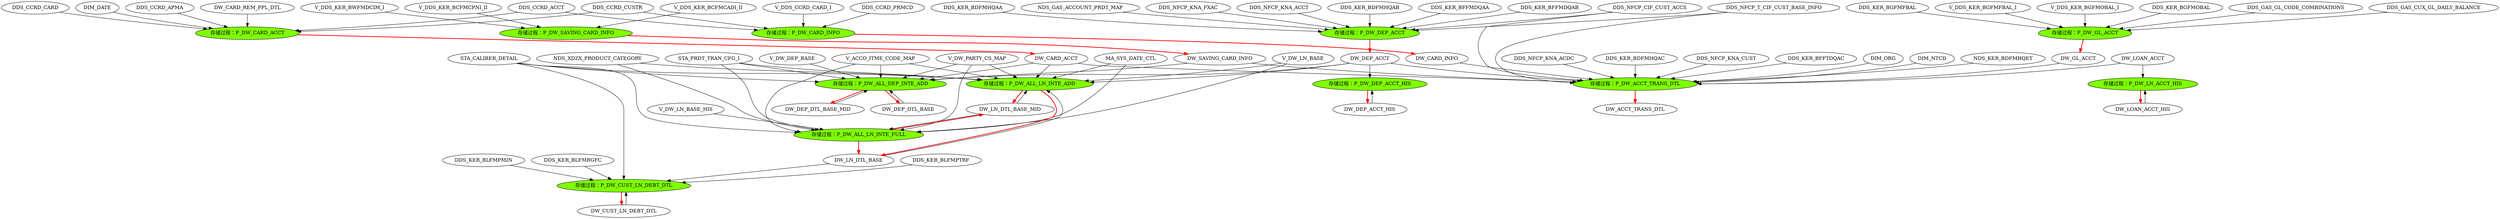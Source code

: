 digraph G {
"存储过程：P_DW_CARD_ACCT"[style="filled", color="black", fillcolor="chartreuse"]
"存储过程：P_DW_CARD_ACCT" -> "DW_CARD_ACCT"[color=red penwidth=2.0]
"DDS_CCRD_CUSTR" -> "存储过程：P_DW_CARD_ACCT"
"DIM_DATE" -> "存储过程：P_DW_CARD_ACCT"
"DDS_CCRD_ACCT" -> "存储过程：P_DW_CARD_ACCT"
"DDS_CCRD_APMA" -> "存储过程：P_DW_CARD_ACCT"
"DW_CARD_REM_PPL_DTL" -> "存储过程：P_DW_CARD_ACCT"
"DDS_CCRD_CARD" -> "存储过程：P_DW_CARD_ACCT"
"存储过程：P_DW_SAVING_CARD_INFO"[style="filled", color="black", fillcolor="chartreuse"]
"存储过程：P_DW_SAVING_CARD_INFO" -> "DW_SAVING_CARD_INFO"[color=red penwidth=2.0]
"V_DDS_KER_BCFMCADI_II" -> "存储过程：P_DW_SAVING_CARD_INFO"
"V_DDS_KER_BWFMDCIM_I" -> "存储过程：P_DW_SAVING_CARD_INFO"
"V_DDS_KER_BCFMCPNI_II" -> "存储过程：P_DW_SAVING_CARD_INFO"
"存储过程：P_DW_CUST_LN_DEBT_DTL"[style="filled", color="black", fillcolor="chartreuse"]
"存储过程：P_DW_CUST_LN_DEBT_DTL" -> "DW_CUST_LN_DEBT_DTL"[color=red penwidth=2.0]
"DDS_KER_BLFMPMIN" -> "存储过程：P_DW_CUST_LN_DEBT_DTL"
"DW_CUST_LN_DEBT_DTL" -> "存储过程：P_DW_CUST_LN_DEBT_DTL"
"DDS_KER_BLFMRGFC" -> "存储过程：P_DW_CUST_LN_DEBT_DTL"
"DW_LN_DTL_BASE" -> "存储过程：P_DW_CUST_LN_DEBT_DTL"
"STA_CALIBER_DETAIL" -> "存储过程：P_DW_CUST_LN_DEBT_DTL"
"DDS_KER_BLFMPTRF" -> "存储过程：P_DW_CUST_LN_DEBT_DTL"
"存储过程：P_DW_DEP_ACCT"[style="filled", color="black", fillcolor="chartreuse"]
"存储过程：P_DW_DEP_ACCT" -> "DW_DEP_ACCT"[color=red penwidth=2.0]
"DDS_KER_BFFMDQAB" -> "存储过程：P_DW_DEP_ACCT"
"DDS_KER_BDFMHQAA" -> "存储过程：P_DW_DEP_ACCT"
"NDS_GAS_ACCOUNT_PRDT_MAP" -> "存储过程：P_DW_DEP_ACCT"
"DDS_NFCP_KNA_FXAC" -> "存储过程：P_DW_DEP_ACCT"
"DDS_NFCP_KNA_ACCT" -> "存储过程：P_DW_DEP_ACCT"
"DDS_KER_BDFMHQAB" -> "存储过程：P_DW_DEP_ACCT"
"DDS_KER_BFFMDQAA" -> "存储过程：P_DW_DEP_ACCT"
"DDS_NFCP_T_CIF_CUST_BASE_INFO" -> "存储过程：P_DW_DEP_ACCT"
"DDS_NFCP_CIF_CUST_ACCS" -> "存储过程：P_DW_DEP_ACCT"
"存储过程：P_DW_ALL_DEP_INTE_ADD"[style="filled", color="black", fillcolor="chartreuse"]
"存储过程：P_DW_ALL_DEP_INTE_ADD" -> "DW_DEP_DTL_BASE_MID"[color=red penwidth=2.0]
"V_DW_DEP_BASE" -> "存储过程：P_DW_ALL_DEP_INTE_ADD"
"DW_SAVING_CARD_INFO" -> "存储过程：P_DW_ALL_DEP_INTE_ADD"
"STA_PRDT_TRAN_CFG_I" -> "存储过程：P_DW_ALL_DEP_INTE_ADD"
"存储过程：P_DW_ALL_DEP_INTE_ADD"[style="filled", color="black", fillcolor="chartreuse"]
"V_ACCO_ITME_CODE_MAP" -> "存储过程：P_DW_ALL_DEP_INTE_ADD"
"存储过程：P_DW_ALL_DEP_INTE_ADD"[style="filled", color="black", fillcolor="chartreuse"]
"STA_CALIBER_DETAIL" -> "存储过程：P_DW_ALL_DEP_INTE_ADD"
"存储过程：P_DW_ALL_DEP_INTE_ADD"[style="filled", color="black", fillcolor="chartreuse"]
"DW_CARD_ACCT" -> "存储过程：P_DW_ALL_DEP_INTE_ADD"
"存储过程：P_DW_ALL_DEP_INTE_ADD"[style="filled", color="black", fillcolor="chartreuse"]
"DW_DEP_ACCT" -> "存储过程：P_DW_ALL_DEP_INTE_ADD"
"存储过程：P_DW_ALL_DEP_INTE_ADD"[style="filled", color="black", fillcolor="chartreuse"]
"DW_DEP_DTL_BASE_MID" -> "存储过程：P_DW_ALL_DEP_INTE_ADD"
"存储过程：P_DW_ALL_DEP_INTE_ADD"[style="filled", color="black", fillcolor="chartreuse"]
"存储过程：P_DW_ALL_DEP_INTE_ADD" -> "DW_DEP_DTL_BASE"[color=red penwidth=2.0]
"DW_DEP_DTL_BASE" -> "存储过程：P_DW_ALL_DEP_INTE_ADD"
"存储过程：P_DW_ALL_DEP_INTE_ADD"[style="filled", color="black", fillcolor="chartreuse"]
"存储过程：P_DW_ALL_DEP_INTE_ADD"[style="filled", color="black", fillcolor="chartreuse"]
"存储过程：P_DW_ALL_DEP_INTE_ADD"[style="filled", color="black", fillcolor="chartreuse"]
"V_DW_PARTY_CS_MAP" -> "存储过程：P_DW_ALL_DEP_INTE_ADD"
"存储过程：P_DW_CARD_INFO"[style="filled", color="black", fillcolor="chartreuse"]
"存储过程：P_DW_CARD_INFO" -> "DW_CARD_INFO"[color=red penwidth=2.0]
"DDS_CCRD_CUSTR" -> "存储过程：P_DW_CARD_INFO"
"DDS_CCRD_PRMCD" -> "存储过程：P_DW_CARD_INFO"
"DDS_CCRD_ACCT" -> "存储过程：P_DW_CARD_INFO"
"V_DDS_CCRD_CARD_I" -> "存储过程：P_DW_CARD_INFO"
"存储过程：P_DW_GL_ACCT"[style="filled", color="black", fillcolor="chartreuse"]
"存储过程：P_DW_GL_ACCT" -> "DW_GL_ACCT"[color=red penwidth=2.0]
"DDS_GAS_GL_CODE_COMBINATIONS" -> "存储过程：P_DW_GL_ACCT"
"DDS_GAS_CUX_GL_DAILY_BALANCE" -> "存储过程：P_DW_GL_ACCT"
"DDS_KER_BGFMFBAL" -> "存储过程：P_DW_GL_ACCT"
"V_DDS_KER_BGFMFBAL_I" -> "存储过程：P_DW_GL_ACCT"
"V_DDS_KER_BGFMOBAL_I" -> "存储过程：P_DW_GL_ACCT"
"DDS_KER_BGFMOBAL" -> "存储过程：P_DW_GL_ACCT"
"存储过程：P_DW_DEP_ACCT_HIS"[style="filled", color="black", fillcolor="chartreuse"]
"存储过程：P_DW_DEP_ACCT_HIS" -> "DW_DEP_ACCT_HIS"[color=red penwidth=2.0]
"DW_DEP_ACCT_HIS" -> "存储过程：P_DW_DEP_ACCT_HIS"
"DW_DEP_ACCT" -> "存储过程：P_DW_DEP_ACCT_HIS"
"存储过程：P_DW_LN_ACCT_HIS"[style="filled", color="black", fillcolor="chartreuse"]
"存储过程：P_DW_LN_ACCT_HIS" -> "DW_LOAN_ACCT_HIS"[color=red penwidth=2.0]
"DW_LOAN_ACCT_HIS" -> "存储过程：P_DW_LN_ACCT_HIS"
"DW_LOAN_ACCT" -> "存储过程：P_DW_LN_ACCT_HIS"
"存储过程：P_DW_ALL_LN_INTE_FULL"[style="filled", color="black", fillcolor="chartreuse"]
"存储过程：P_DW_ALL_LN_INTE_FULL" -> "DW_LN_DTL_BASE_MID"[color=red penwidth=2.0]
"MA_SYS_DATE_CTL" -> "存储过程：P_DW_ALL_LN_INTE_FULL"
"V_DW_LN_BASE" -> "存储过程：P_DW_ALL_LN_INTE_FULL"
"STA_PRDT_TRAN_CFG_I" -> "存储过程：P_DW_ALL_LN_INTE_FULL"
"存储过程：P_DW_ALL_LN_INTE_FULL"[style="filled", color="black", fillcolor="chartreuse"]
"V_DW_LN_BASE_HIS" -> "存储过程：P_DW_ALL_LN_INTE_FULL"
"存储过程：P_DW_ALL_LN_INTE_FULL"[style="filled", color="black", fillcolor="chartreuse"]
"V_ACCO_ITME_CODE_MAP" -> "存储过程：P_DW_ALL_LN_INTE_FULL"
"存储过程：P_DW_ALL_LN_INTE_FULL"[style="filled", color="black", fillcolor="chartreuse"]
"STA_CALIBER_DETAIL" -> "存储过程：P_DW_ALL_LN_INTE_FULL"
"存储过程：P_DW_ALL_LN_INTE_FULL"[style="filled", color="black", fillcolor="chartreuse"]
"NDS_XDZX_PRODUCT_CATEGORY" -> "存储过程：P_DW_ALL_LN_INTE_FULL"
"存储过程：P_DW_ALL_LN_INTE_FULL"[style="filled", color="black", fillcolor="chartreuse"]
"V_DW_PARTY_CS_MAP" -> "存储过程：P_DW_ALL_LN_INTE_FULL"
"存储过程：P_DW_ALL_LN_INTE_FULL"[style="filled", color="black", fillcolor="chartreuse"]
"存储过程：P_DW_ALL_LN_INTE_FULL" -> "DW_LN_DTL_BASE"[color=red penwidth=2.0]
"DW_LN_DTL_BASE_MID" -> "存储过程：P_DW_ALL_LN_INTE_FULL"
"存储过程：P_DW_ACCT_TRANS_DTL"[style="filled", color="black", fillcolor="chartreuse"]
"存储过程：P_DW_ACCT_TRANS_DTL" -> "DW_ACCT_TRANS_DTL"[color=red penwidth=2.0]
"DDS_NFCP_KNA_ACDC" -> "存储过程：P_DW_ACCT_TRANS_DTL"
"DW_CARD_INFO" -> "存储过程：P_DW_ACCT_TRANS_DTL"
"DDS_KER_BDFMHQAC" -> "存储过程：P_DW_ACCT_TRANS_DTL"
"DW_GL_ACCT" -> "存储过程：P_DW_ACCT_TRANS_DTL"
"DW_CARD_ACCT" -> "存储过程：P_DW_ACCT_TRANS_DTL"
"DDS_NFCP_KNA_CUST" -> "存储过程：P_DW_ACCT_TRANS_DTL"
"DDS_NFCP_T_CIF_CUST_BASE_INFO" -> "存储过程：P_DW_ACCT_TRANS_DTL"
"DW_LOAN_ACCT" -> "存储过程：P_DW_ACCT_TRANS_DTL"
"DDS_KER_BFFTDQAC" -> "存储过程：P_DW_ACCT_TRANS_DTL"
"DW_DEP_ACCT" -> "存储过程：P_DW_ACCT_TRANS_DTL"
"DDS_NFCP_CIF_CUST_ACCS" -> "存储过程：P_DW_ACCT_TRANS_DTL"
"DW_SAVING_CARD_INFO" -> "存储过程：P_DW_ACCT_TRANS_DTL"
"存储过程：P_DW_ACCT_TRANS_DTL"[style="filled", color="black", fillcolor="chartreuse"]
"存储过程：P_DW_ACCT_TRANS_DTL"[style="filled", color="black", fillcolor="chartreuse"]
"DIM_ORG" -> "存储过程：P_DW_ACCT_TRANS_DTL"
"存储过程：P_DW_ACCT_TRANS_DTL"[style="filled", color="black", fillcolor="chartreuse"]
"存储过程：P_DW_ACCT_TRANS_DTL"[style="filled", color="black", fillcolor="chartreuse"]
"DIM_NTCD" -> "存储过程：P_DW_ACCT_TRANS_DTL"
"存储过程：P_DW_ACCT_TRANS_DTL"[style="filled", color="black", fillcolor="chartreuse"]
"NDS_KER_BDFMHQET" -> "存储过程：P_DW_ACCT_TRANS_DTL"
"存储过程：P_DW_ACCT_TRANS_DTL"[style="filled", color="black", fillcolor="chartreuse"]
"存储过程：P_DW_ACCT_TRANS_DTL"[style="filled", color="black", fillcolor="chartreuse"]
"存储过程：P_DW_ACCT_TRANS_DTL"[style="filled", color="black", fillcolor="chartreuse"]
"存储过程：P_DW_ACCT_TRANS_DTL"[style="filled", color="black", fillcolor="chartreuse"]
"存储过程：P_DW_ACCT_TRANS_DTL"[style="filled", color="black", fillcolor="chartreuse"]
"存储过程：P_DW_ALL_LN_INTE_ADD"[style="filled", color="black", fillcolor="chartreuse"]
"存储过程：P_DW_ALL_LN_INTE_ADD" -> "DW_LN_DTL_BASE_MID"[color=red penwidth=2.0]
"MA_SYS_DATE_CTL" -> "存储过程：P_DW_ALL_LN_INTE_ADD"
"V_DW_LN_BASE" -> "存储过程：P_DW_ALL_LN_INTE_ADD"
"STA_PRDT_TRAN_CFG_I" -> "存储过程：P_DW_ALL_LN_INTE_ADD"
"存储过程：P_DW_ALL_LN_INTE_ADD"[style="filled", color="black", fillcolor="chartreuse"]
"V_ACCO_ITME_CODE_MAP" -> "存储过程：P_DW_ALL_LN_INTE_ADD"
"存储过程：P_DW_ALL_LN_INTE_ADD"[style="filled", color="black", fillcolor="chartreuse"]
"STA_CALIBER_DETAIL" -> "存储过程：P_DW_ALL_LN_INTE_ADD"
"存储过程：P_DW_ALL_LN_INTE_ADD"[style="filled", color="black", fillcolor="chartreuse"]
"NDS_XDZX_PRODUCT_CATEGORY" -> "存储过程：P_DW_ALL_LN_INTE_ADD"
"存储过程：P_DW_ALL_LN_INTE_ADD"[style="filled", color="black", fillcolor="chartreuse"]
"DW_CARD_ACCT" -> "存储过程：P_DW_ALL_LN_INTE_ADD"
"存储过程：P_DW_ALL_LN_INTE_ADD"[style="filled", color="black", fillcolor="chartreuse"]
"存储过程：P_DW_ALL_LN_INTE_ADD"[style="filled", color="black", fillcolor="chartreuse"]
"DW_DEP_ACCT" -> "存储过程：P_DW_ALL_LN_INTE_ADD"
"存储过程：P_DW_ALL_LN_INTE_ADD"[style="filled", color="black", fillcolor="chartreuse"]
"存储过程：P_DW_ALL_LN_INTE_ADD" -> "DW_LN_DTL_BASE"[color=red penwidth=2.0]
"DW_LN_DTL_BASE" -> "存储过程：P_DW_ALL_LN_INTE_ADD"
"存储过程：P_DW_ALL_LN_INTE_ADD"[style="filled", color="black", fillcolor="chartreuse"]
"DW_LN_DTL_BASE_MID" -> "存储过程：P_DW_ALL_LN_INTE_ADD"
"存储过程：P_DW_ALL_LN_INTE_ADD"[style="filled", color="black", fillcolor="chartreuse"]
"存储过程：P_DW_ALL_LN_INTE_ADD"[style="filled", color="black", fillcolor="chartreuse"]
"V_DW_PARTY_CS_MAP" -> "存储过程：P_DW_ALL_LN_INTE_ADD"
}
